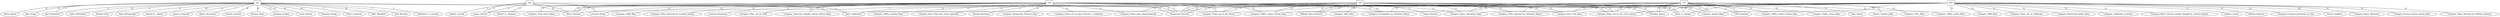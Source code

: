 graph dbpedia {
"222" [shape=box];
"229" [shape=box];
"230" [shape=box];
"228" [shape=box];
"450" [shape=box];
"227" [shape=box];

"450" -- "Category_California_in_fiction" [label="11"];
"450" -- "Category_Worst_Picture_Golden_Raspberry_Award_winners" [label="11"];
"450" -- "Andrew_Laszlo" [label="3"];
"227" -- "Hiro_Narita" [label="3"];
"222" -- "Patrick_Stewart" [label="8"];
"450" -- "William_Shatner" [label="4"];
"227" -- "Category_Space_adventure_films" [label="11"];
"450" -- "Peter_E__Berger" [label="6"];
"230" -- "Category_Films_set_in_1986" [label="11"];
"228" -- "Paramount_Pictures" [label="9"];
"222" -- "Marina_Sirtis" [label="8"];
"450" -- "Category_Fictional_portrayals_of_God" [label="11"];
"228" -- "Category_Space_adventure_films" [label="11"];
"227" -- "Steven_Charles_Jaffe" [label="7"];
"230" -- "Category_American_comedy_science_fiction_films" [label="11"];
"229" -- "Harve_Bennett" [label="7"];
"228" -- "Category_Films_directed_by_Nicholas_Meyer" [label="11"];
"450" -- "Peter_E__Berger" [label="1"];
"450" -- "David_Loughery" [label="10"];
"228" -- "James_Horner" [label="2"];
"450" -- "Harve_Bennett" [label="7"];
"227" -- "Category_Sequel_films" [label="11"];
"450" -- "Category_Star_Trek_films" [label="11"];
"222" -- "Jonathan_Frakes" [label="4"];
"228" -- "Category_Star_Trek_films" [label="11"];
"227" -- "Category_1991_films" [label="11"];
"229" -- "Harve_Bennett" [label="10"];
"230" -- "Category_1980s_comedy_films" [label="11"];
"222" -- "Jerry_Goldsmith" [label="2"];
"230" -- "Category_Star_Trek_films" [label="11"];
"450" -- "Category_Films_set_in_the_23rd_century" [label="11"];
"222" -- "LeVar_Burton" [label="8"];
"222" -- "Brannon_Braga" [label="10"];
"450" -- "Category_Space_Westerns" [label="11"];
"228" -- "Category_Films_set_in_the_23rd_century" [label="11"];
"450" -- "Jerry_Goldsmith" [label="2"];
"230" -- "Category_Screenplays_by_Nicholas_Meyer" [label="11"];
"222" -- "Peter_Lauritson" [label="7"];
"222" -- "Alfre_Woodard" [label="8"];
"450" -- "Category_Films_set_in_the_future" [label="11"];
"230" -- "Category_1980s_science_fiction_films" [label="11"];
"450" -- "Category_Science_fiction_action_films" [label="11"];
"230" -- "Category_Star_Trek_time_travel_episodes" [label="11"];
"222" -- "Rick_Berman" [label="7"];
"228" -- "Nicholas_Meyer" [label="4"];
"450" -- "Jerry_Goldsmith" [label="2"];
"222" -- "Matthew_F__Leonetti" [label="3"];
"227" -- "Category_Star_Trek_films" [label="11"];
"230" -- "Leonard_Nimoy" [label="4"];
"230" -- "Donald_Peterman" [label="3"];
"230" -- "Category_Films_directed_by_Leonard_Nimoy" [label="11"];
"228" -- "Paramount_Pictures" [label="5"];
"230" -- "Paramount_Pictures" [label="5"];
"230" -- "Peter_E__Berger" [label="6"];
"227" -- "Category_Screenplays_by_Nicholas_Meyer" [label="11"];
"230" -- "Harve_Bennett" [label="10"];
"230" -- "Category_Sequel_films" [label="11"];
"222" -- "Jerry_Goldsmith" [label="2"];
"222" -- "Brent_Spiner" [label="8"];
"222" -- "Alice_Krige" [label="8"];
"450" -- "Category_Films_directed_by_William_Shatner" [label="11"];
"227" -- "Cliff_Eidelman" [label="2"];
"230" -- "Peter_E__Berger" [label="1"];
"450" -- "Category_1980s_science_fiction_films" [label="11"];
"229" -- "Robert_F__Shugrue" [label="1"];
"222" -- "Paramount_Pictures" [label="5"];
"222" -- "Joel_Goldsmith" [label="2"];
"222" -- "Joel_Goldsmith" [label="2"];
"450" -- "Category_1989_films" [label="11"];
"229" -- "James_Horner" [label="2"];
"228" -- "Category_1980s_science_fiction_films" [label="11"];
"230" -- "Category_Films_set_in_the_future" [label="11"];
"228" -- "Category_Films_shot_anamorphically" [label="11"];
"228" -- "Category_Sequel_films" [label="11"];
"450" -- "Category_Films_set_in_California" [label="11"];
"228" -- "William_Paul_Dornisch" [label="6"];
"228" -- "Category_Screenplays_by_Nicholas_Meyer" [label="11"];
"227" -- "Nicholas_Meyer" [label="4"];
"230" -- "Leonard_Rosenman" [label="2"];
"230" -- "Category_Films_shot_anamorphically" [label="11"];
"230" -- "Category_Films_set_in_the_23rd_century" [label="11"];
"227" -- "Category_Films_directed_by_Nicholas_Meyer" [label="11"];
"222" -- "Gates_McFadden" [label="8"];
"227" -- "Category_1990s_science_fiction_films" [label="11"];
"222" -- "Michael_Dorn" [label="8"];
"228" -- "Category_1982_films" [label="11"];
"229" -- "Paramount_Pictures" [label="5"];
"230" -- "Category_Paramount_Pictures_films" [label="11"];
"227" -- "Cliff_Eidelman" [label="2"];
"230" -- "Category_1986_films" [label="11"];
"229" -- "Leonard_Nimoy" [label="4"];
"222" -- "Neal_McDonough" [label="8"];
"227" -- "Paramount_Pictures" [label="5"];
"222" -- "Ronald_D__Moore" [label="10"];
"227" -- "Category_Films_set_in_the_23rd_century" [label="11"];
"228" -- "Gayne_Rescher" [label="3"];
"222" -- "James_Cromwell" [label="8"];
"450" -- "Category_Space_adventure_films" [label="11"];
"230" -- "Nicholas_Meyer" [label="10"];
"222" -- "Marty_Hornstein" [label="7"];
"230" -- "Category_Space_adventure_films" [label="11"];
"450" -- "Category_1980s_action_films" [label="11"];
"229" -- "Charles_Correll" [label="3"];
"229" -- "James_Horner" [label="2"];
"450" -- "Category_Sequel_films" [label="11"];
"227" -- "Category_1990s_action_films" [label="11"];
"230" -- "Category_Films_set_in_San_Francisco__California" [label="11"];
"222" -- "Jonathan_Frakes" [label="8"];
"450" -- "Paramount_Pictures" [label="5"];
"227" -- "Nicholas_Meyer" [label="10"];
"228" -- "William_Paul_Dornisch" [label="1"];
"450" -- "Category_Directorial_debut_films" [label="11"];
"230" -- "Category_Time_travel_films" [label="11"];
"228" -- "Category_Films_set_in_the_future" [label="11"];
"228" -- "Category_1980s_action_films" [label="11"];
"230" -- "Harve_Bennett" [label="7"];
}
